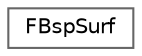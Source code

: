 digraph "Graphical Class Hierarchy"
{
 // INTERACTIVE_SVG=YES
 // LATEX_PDF_SIZE
  bgcolor="transparent";
  edge [fontname=Helvetica,fontsize=10,labelfontname=Helvetica,labelfontsize=10];
  node [fontname=Helvetica,fontsize=10,shape=box,height=0.2,width=0.4];
  rankdir="LR";
  Node0 [id="Node000000",label="FBspSurf",height=0.2,width=0.4,color="grey40", fillcolor="white", style="filled",URL="$d7/d70/structFBspSurf.html",tooltip=" "];
}
